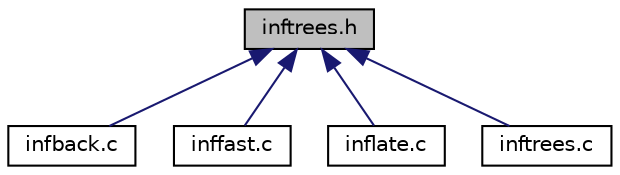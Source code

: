digraph "inftrees.h"
{
 // INTERACTIVE_SVG=YES
  edge [fontname="Helvetica",fontsize="10",labelfontname="Helvetica",labelfontsize="10"];
  node [fontname="Helvetica",fontsize="10",shape=record];
  Node1 [label="inftrees.h",height=0.2,width=0.4,color="black", fillcolor="grey75", style="filled", fontcolor="black"];
  Node1 -> Node2 [dir="back",color="midnightblue",fontsize="10",style="solid",fontname="Helvetica"];
  Node2 [label="infback.c",height=0.2,width=0.4,color="black", fillcolor="white", style="filled",URL="$infback_8c.html"];
  Node1 -> Node3 [dir="back",color="midnightblue",fontsize="10",style="solid",fontname="Helvetica"];
  Node3 [label="inffast.c",height=0.2,width=0.4,color="black", fillcolor="white", style="filled",URL="$inffast_8c.html"];
  Node1 -> Node4 [dir="back",color="midnightblue",fontsize="10",style="solid",fontname="Helvetica"];
  Node4 [label="inflate.c",height=0.2,width=0.4,color="black", fillcolor="white", style="filled",URL="$inflate_8c.html"];
  Node1 -> Node5 [dir="back",color="midnightblue",fontsize="10",style="solid",fontname="Helvetica"];
  Node5 [label="inftrees.c",height=0.2,width=0.4,color="black", fillcolor="white", style="filled",URL="$inftrees_8c.html"];
}
